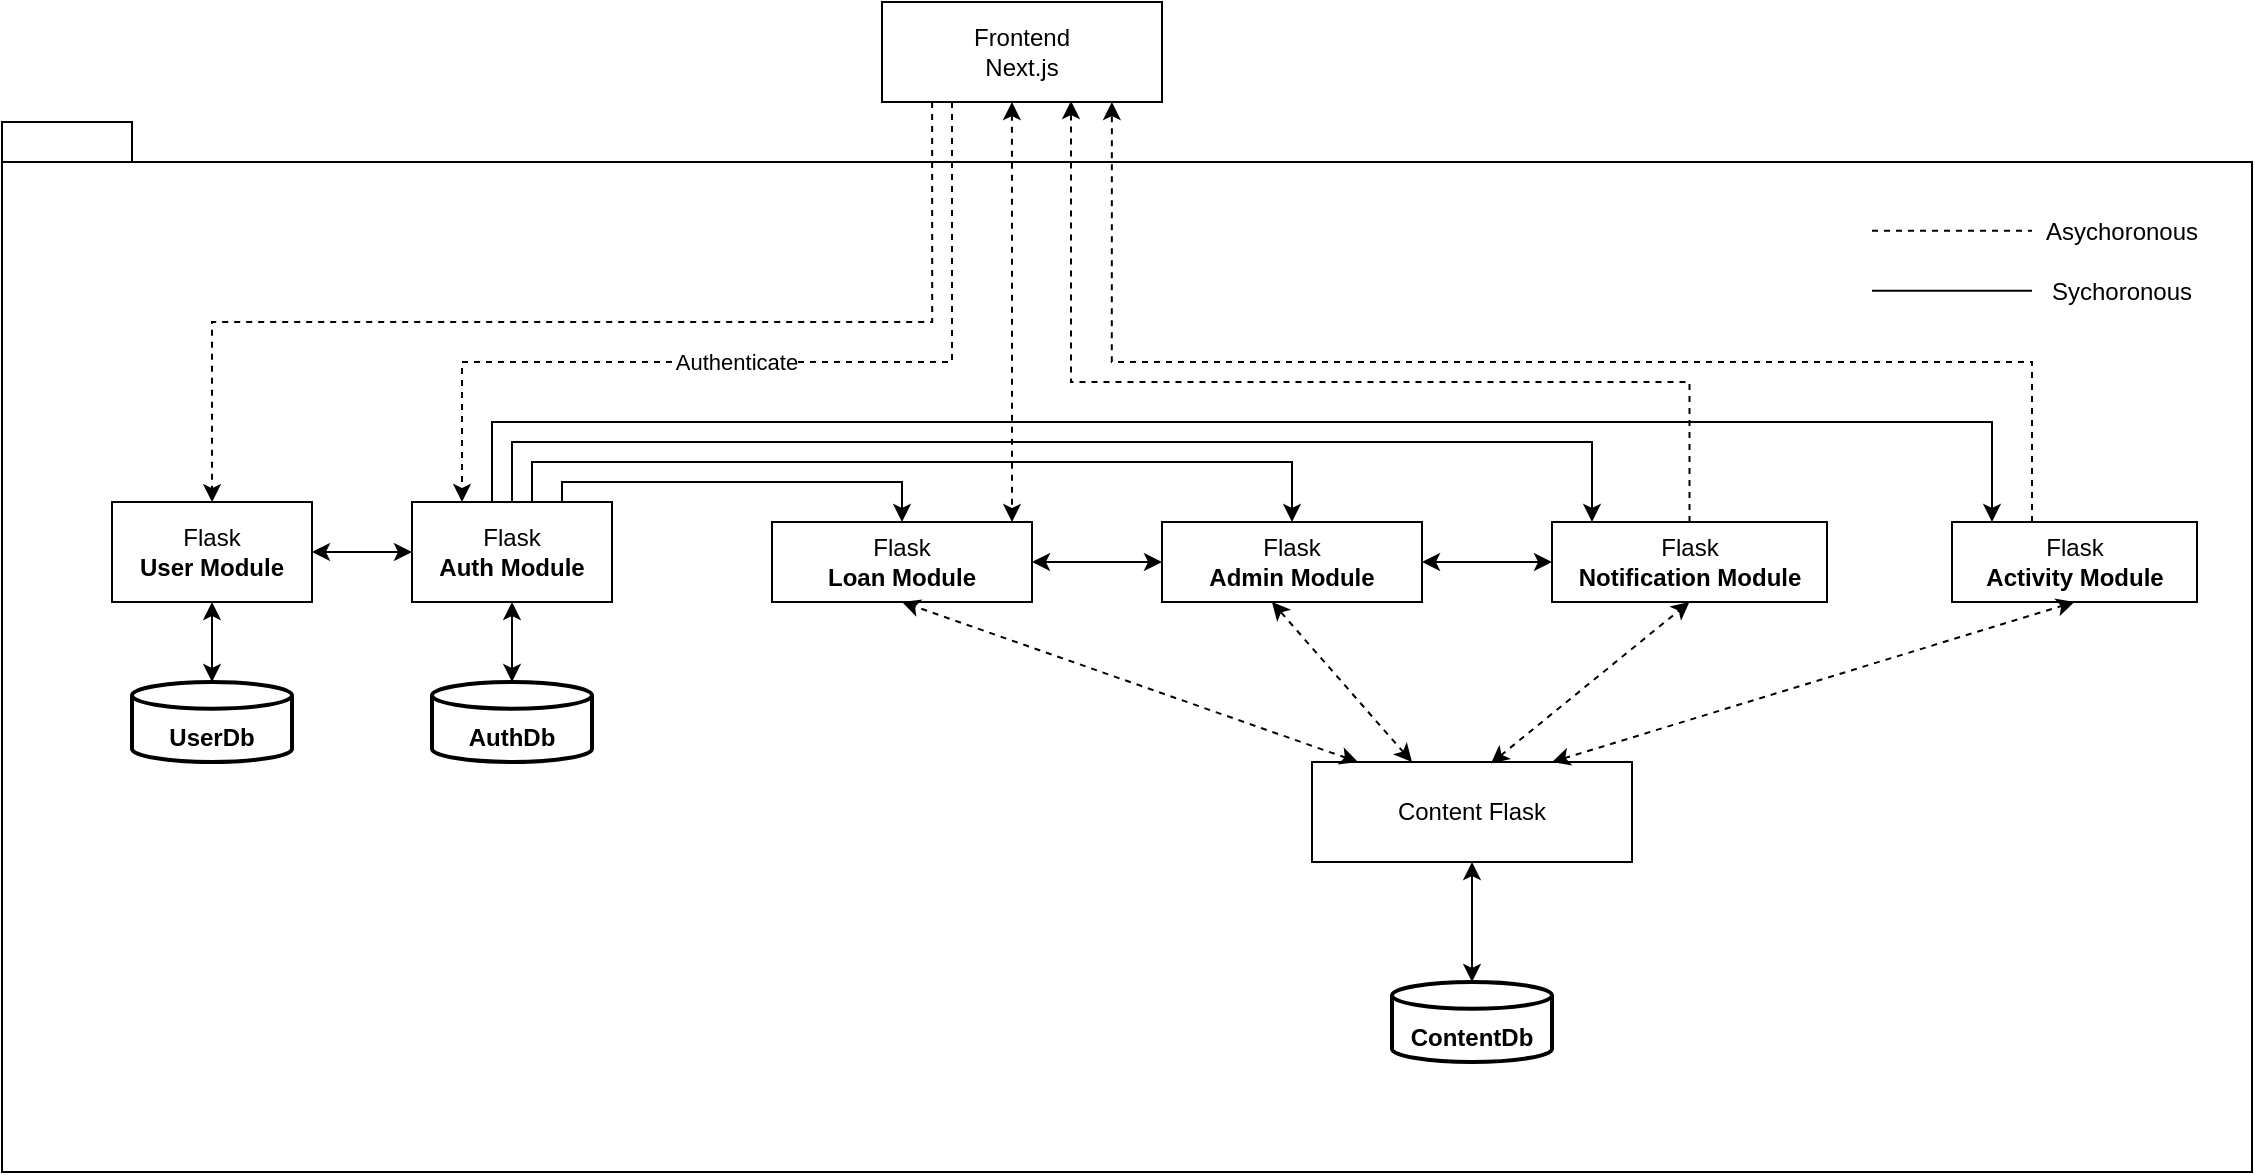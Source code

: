 <mxfile version="24.7.6">
  <diagram name="Page-1" id="XL7aOvfswbLCJt72OOd4">
    <mxGraphModel dx="993" dy="483" grid="1" gridSize="10" guides="1" tooltips="1" connect="1" arrows="1" fold="1" page="1" pageScale="1" pageWidth="850" pageHeight="1100" math="0" shadow="0">
      <root>
        <mxCell id="0" />
        <mxCell id="1" parent="0" />
        <mxCell id="dqJ6s_WNs2dBz0giZzQX-1" value="" style="rounded=0;whiteSpace=wrap;html=1;" vertex="1" parent="1">
          <mxGeometry x="105" y="100" width="1125" height="505" as="geometry" />
        </mxCell>
        <mxCell id="dqJ6s_WNs2dBz0giZzQX-4" value="" style="rounded=0;whiteSpace=wrap;html=1;" vertex="1" parent="1">
          <mxGeometry x="105" y="80" width="65" height="20" as="geometry" />
        </mxCell>
        <mxCell id="dqJ6s_WNs2dBz0giZzQX-16" value="" style="edgeStyle=orthogonalEdgeStyle;rounded=0;orthogonalLoop=1;jettySize=auto;html=1;entryX=0.129;entryY=0.344;entryDx=0;entryDy=0;entryPerimeter=0;dashed=1;exitX=0.179;exitY=1;exitDx=0;exitDy=0;exitPerimeter=0;" edge="1" parent="1" source="dqJ6s_WNs2dBz0giZzQX-5">
          <mxGeometry relative="1" as="geometry">
            <mxPoint x="570" y="100" as="sourcePoint" />
            <mxPoint x="210.015" y="270.08" as="targetPoint" />
            <Array as="points">
              <mxPoint x="570" y="180" />
              <mxPoint x="210" y="180" />
            </Array>
          </mxGeometry>
        </mxCell>
        <mxCell id="dqJ6s_WNs2dBz0giZzQX-61" style="edgeStyle=orthogonalEdgeStyle;rounded=0;orthogonalLoop=1;jettySize=auto;html=1;entryX=0.25;entryY=0;entryDx=0;entryDy=0;exitX=0.25;exitY=1;exitDx=0;exitDy=0;dashed=1;" edge="1" parent="1" source="dqJ6s_WNs2dBz0giZzQX-5" target="dqJ6s_WNs2dBz0giZzQX-11">
          <mxGeometry relative="1" as="geometry">
            <Array as="points">
              <mxPoint x="580" y="200" />
              <mxPoint x="335" y="200" />
            </Array>
          </mxGeometry>
        </mxCell>
        <mxCell id="dqJ6s_WNs2dBz0giZzQX-62" value="Authenticate" style="edgeLabel;html=1;align=center;verticalAlign=middle;resizable=0;points=[];" vertex="1" connectable="0" parent="dqJ6s_WNs2dBz0giZzQX-61">
          <mxGeometry x="0.479" y="5" relative="1" as="geometry">
            <mxPoint x="91" y="-5" as="offset" />
          </mxGeometry>
        </mxCell>
        <mxCell id="dqJ6s_WNs2dBz0giZzQX-5" value="&lt;div&gt;Frontend &lt;br&gt;&lt;/div&gt;&lt;div&gt;Next.js&lt;br&gt;&lt;/div&gt;" style="rounded=0;whiteSpace=wrap;html=1;" vertex="1" parent="1">
          <mxGeometry x="545" y="20" width="140" height="50" as="geometry" />
        </mxCell>
        <mxCell id="dqJ6s_WNs2dBz0giZzQX-6" value="&lt;div&gt;&lt;br&gt;&lt;/div&gt;&lt;div&gt;&lt;b&gt;UserDb&lt;/b&gt;&lt;/div&gt;" style="strokeWidth=2;html=1;shape=mxgraph.flowchart.database;whiteSpace=wrap;" vertex="1" parent="1">
          <mxGeometry x="170" y="360" width="80" height="40" as="geometry" />
        </mxCell>
        <mxCell id="dqJ6s_WNs2dBz0giZzQX-7" value="&lt;div&gt;&lt;b&gt;&lt;br&gt;&lt;/b&gt;&lt;/div&gt;&lt;div&gt;&lt;b&gt;AuthDb&lt;/b&gt;&lt;/div&gt;" style="strokeWidth=2;html=1;shape=mxgraph.flowchart.database;whiteSpace=wrap;" vertex="1" parent="1">
          <mxGeometry x="320" y="360" width="80" height="40" as="geometry" />
        </mxCell>
        <mxCell id="dqJ6s_WNs2dBz0giZzQX-12" value="" style="edgeStyle=orthogonalEdgeStyle;rounded=0;orthogonalLoop=1;jettySize=auto;html=1;startArrow=classic;startFill=1;" edge="1" parent="1" source="dqJ6s_WNs2dBz0giZzQX-10" target="dqJ6s_WNs2dBz0giZzQX-6">
          <mxGeometry relative="1" as="geometry" />
        </mxCell>
        <mxCell id="dqJ6s_WNs2dBz0giZzQX-15" value="" style="edgeStyle=orthogonalEdgeStyle;rounded=0;orthogonalLoop=1;jettySize=auto;html=1;startArrow=classic;startFill=1;" edge="1" parent="1" source="dqJ6s_WNs2dBz0giZzQX-10" target="dqJ6s_WNs2dBz0giZzQX-11">
          <mxGeometry relative="1" as="geometry" />
        </mxCell>
        <mxCell id="dqJ6s_WNs2dBz0giZzQX-10" value="&lt;div&gt;Flask&lt;/div&gt;&lt;div&gt;&lt;b&gt;User Module&lt;/b&gt;&lt;br&gt;&lt;/div&gt;" style="rounded=0;whiteSpace=wrap;html=1;" vertex="1" parent="1">
          <mxGeometry x="160" y="270" width="100" height="50" as="geometry" />
        </mxCell>
        <mxCell id="dqJ6s_WNs2dBz0giZzQX-14" value="" style="edgeStyle=orthogonalEdgeStyle;rounded=0;orthogonalLoop=1;jettySize=auto;html=1;startArrow=classic;startFill=1;" edge="1" parent="1" source="dqJ6s_WNs2dBz0giZzQX-11" target="dqJ6s_WNs2dBz0giZzQX-7">
          <mxGeometry relative="1" as="geometry" />
        </mxCell>
        <mxCell id="dqJ6s_WNs2dBz0giZzQX-48" style="edgeStyle=orthogonalEdgeStyle;rounded=0;orthogonalLoop=1;jettySize=auto;html=1;entryX=0.5;entryY=0;entryDx=0;entryDy=0;exitX=0.75;exitY=0;exitDx=0;exitDy=0;" edge="1" parent="1" source="dqJ6s_WNs2dBz0giZzQX-11" target="dqJ6s_WNs2dBz0giZzQX-31">
          <mxGeometry relative="1" as="geometry">
            <Array as="points">
              <mxPoint x="385" y="260" />
              <mxPoint x="555" y="260" />
            </Array>
          </mxGeometry>
        </mxCell>
        <mxCell id="dqJ6s_WNs2dBz0giZzQX-49" style="edgeStyle=orthogonalEdgeStyle;rounded=0;orthogonalLoop=1;jettySize=auto;html=1;entryX=0.5;entryY=0;entryDx=0;entryDy=0;exitX=1;exitY=0;exitDx=0;exitDy=0;" edge="1" parent="1" source="dqJ6s_WNs2dBz0giZzQX-11" target="dqJ6s_WNs2dBz0giZzQX-32">
          <mxGeometry relative="1" as="geometry">
            <Array as="points">
              <mxPoint x="370" y="270" />
              <mxPoint x="370" y="250" />
              <mxPoint x="750" y="250" />
            </Array>
          </mxGeometry>
        </mxCell>
        <mxCell id="dqJ6s_WNs2dBz0giZzQX-11" value="&lt;div&gt;Flask&lt;/div&gt;&lt;div&gt;&lt;b&gt;Auth Module&lt;/b&gt;&lt;br&gt;&lt;/div&gt;" style="rounded=0;whiteSpace=wrap;html=1;" vertex="1" parent="1">
          <mxGeometry x="310" y="270" width="100" height="50" as="geometry" />
        </mxCell>
        <mxCell id="dqJ6s_WNs2dBz0giZzQX-21" value="" style="endArrow=none;html=1;rounded=0;" edge="1" parent="1">
          <mxGeometry width="50" height="50" relative="1" as="geometry">
            <mxPoint x="1040" y="164.38" as="sourcePoint" />
            <mxPoint x="1120" y="164.38" as="targetPoint" />
          </mxGeometry>
        </mxCell>
        <mxCell id="dqJ6s_WNs2dBz0giZzQX-24" value="" style="endArrow=none;html=1;rounded=0;dashed=1;" edge="1" parent="1">
          <mxGeometry width="50" height="50" relative="1" as="geometry">
            <mxPoint x="1040" y="134.38" as="sourcePoint" />
            <mxPoint x="1120" y="134.38" as="targetPoint" />
            <Array as="points" />
          </mxGeometry>
        </mxCell>
        <mxCell id="dqJ6s_WNs2dBz0giZzQX-26" value="Asychoronous" style="text;html=1;align=center;verticalAlign=middle;whiteSpace=wrap;rounded=0;" vertex="1" parent="1">
          <mxGeometry x="1120" y="120" width="90" height="30" as="geometry" />
        </mxCell>
        <mxCell id="dqJ6s_WNs2dBz0giZzQX-27" value="Sychoronous" style="text;html=1;align=center;verticalAlign=middle;whiteSpace=wrap;rounded=0;" vertex="1" parent="1">
          <mxGeometry x="1120" y="150" width="90" height="30" as="geometry" />
        </mxCell>
        <mxCell id="dqJ6s_WNs2dBz0giZzQX-36" value="" style="edgeStyle=orthogonalEdgeStyle;rounded=0;orthogonalLoop=1;jettySize=auto;html=1;startArrow=classic;startFill=1;" edge="1" parent="1" source="dqJ6s_WNs2dBz0giZzQX-29" target="dqJ6s_WNs2dBz0giZzQX-30">
          <mxGeometry relative="1" as="geometry" />
        </mxCell>
        <mxCell id="dqJ6s_WNs2dBz0giZzQX-29" value="&lt;div&gt;&lt;b&gt;&lt;br&gt;&lt;/b&gt;&lt;/div&gt;&lt;div&gt;&lt;b&gt;ContentDb&lt;/b&gt;&lt;/div&gt;" style="strokeWidth=2;html=1;shape=mxgraph.flowchart.database;whiteSpace=wrap;" vertex="1" parent="1">
          <mxGeometry x="800" y="510" width="80" height="40" as="geometry" />
        </mxCell>
        <mxCell id="dqJ6s_WNs2dBz0giZzQX-30" value="Content Flask" style="rounded=0;whiteSpace=wrap;html=1;" vertex="1" parent="1">
          <mxGeometry x="760" y="400" width="160" height="50" as="geometry" />
        </mxCell>
        <mxCell id="dqJ6s_WNs2dBz0giZzQX-31" value="&lt;div&gt;Flask&lt;/div&gt;&lt;div&gt;&lt;b&gt;Loan Module&lt;/b&gt;&lt;br&gt;&lt;/div&gt;" style="rounded=0;whiteSpace=wrap;html=1;" vertex="1" parent="1">
          <mxGeometry x="490" y="280" width="130" height="40" as="geometry" />
        </mxCell>
        <mxCell id="dqJ6s_WNs2dBz0giZzQX-46" style="edgeStyle=orthogonalEdgeStyle;rounded=0;orthogonalLoop=1;jettySize=auto;html=1;entryX=1;entryY=0.5;entryDx=0;entryDy=0;startArrow=classic;startFill=1;" edge="1" parent="1" source="dqJ6s_WNs2dBz0giZzQX-32" target="dqJ6s_WNs2dBz0giZzQX-31">
          <mxGeometry relative="1" as="geometry" />
        </mxCell>
        <mxCell id="dqJ6s_WNs2dBz0giZzQX-47" value="" style="edgeStyle=orthogonalEdgeStyle;rounded=0;orthogonalLoop=1;jettySize=auto;html=1;startArrow=classic;startFill=1;" edge="1" parent="1" source="dqJ6s_WNs2dBz0giZzQX-32" target="dqJ6s_WNs2dBz0giZzQX-33">
          <mxGeometry relative="1" as="geometry" />
        </mxCell>
        <mxCell id="dqJ6s_WNs2dBz0giZzQX-32" value="&lt;div&gt;Flask&lt;/div&gt;&lt;div&gt;&lt;b&gt;Admin Module&lt;/b&gt;&lt;br&gt;&lt;/div&gt;" style="rounded=0;whiteSpace=wrap;html=1;" vertex="1" parent="1">
          <mxGeometry x="685" y="280" width="130" height="40" as="geometry" />
        </mxCell>
        <mxCell id="dqJ6s_WNs2dBz0giZzQX-33" value="&lt;div&gt;Flask&lt;/div&gt;&lt;div&gt;&lt;b&gt;Notification Module&lt;/b&gt;&lt;br&gt;&lt;/div&gt;" style="rounded=0;whiteSpace=wrap;html=1;" vertex="1" parent="1">
          <mxGeometry x="880" y="280" width="137.5" height="40" as="geometry" />
        </mxCell>
        <mxCell id="dqJ6s_WNs2dBz0giZzQX-35" value="&lt;div&gt;Flask&lt;/div&gt;&lt;div&gt;&lt;b&gt;Activity Module&lt;/b&gt;&lt;br&gt;&lt;/div&gt;" style="rounded=0;whiteSpace=wrap;html=1;" vertex="1" parent="1">
          <mxGeometry x="1080" y="280" width="122.5" height="40" as="geometry" />
        </mxCell>
        <mxCell id="dqJ6s_WNs2dBz0giZzQX-39" value="" style="endArrow=classic;startArrow=classic;html=1;rounded=0;entryX=0.5;entryY=1;entryDx=0;entryDy=0;dashed=1;" edge="1" parent="1" target="dqJ6s_WNs2dBz0giZzQX-31">
          <mxGeometry width="50" height="50" relative="1" as="geometry">
            <mxPoint x="783" y="400" as="sourcePoint" />
            <mxPoint x="600" y="350" as="targetPoint" />
          </mxGeometry>
        </mxCell>
        <mxCell id="dqJ6s_WNs2dBz0giZzQX-41" value="" style="endArrow=classic;startArrow=classic;html=1;rounded=0;dashed=1;entryX=0.5;entryY=1;entryDx=0;entryDy=0;exitX=0.75;exitY=0;exitDx=0;exitDy=0;" edge="1" parent="1" source="dqJ6s_WNs2dBz0giZzQX-30" target="dqJ6s_WNs2dBz0giZzQX-35">
          <mxGeometry width="50" height="50" relative="1" as="geometry">
            <mxPoint x="840" y="400" as="sourcePoint" />
            <mxPoint x="990" y="320" as="targetPoint" />
          </mxGeometry>
        </mxCell>
        <mxCell id="dqJ6s_WNs2dBz0giZzQX-44" value="" style="endArrow=classic;startArrow=classic;html=1;rounded=0;entryX=0.423;entryY=1;entryDx=0;entryDy=0;entryPerimeter=0;dashed=1;" edge="1" parent="1" target="dqJ6s_WNs2dBz0giZzQX-32">
          <mxGeometry width="50" height="50" relative="1" as="geometry">
            <mxPoint x="810" y="400" as="sourcePoint" />
            <mxPoint x="800" y="370" as="targetPoint" />
          </mxGeometry>
        </mxCell>
        <mxCell id="dqJ6s_WNs2dBz0giZzQX-45" value="" style="endArrow=classic;startArrow=classic;html=1;rounded=0;entryX=0.5;entryY=1;entryDx=0;entryDy=0;exitX=0.559;exitY=0.015;exitDx=0;exitDy=0;exitPerimeter=0;dashed=1;" edge="1" parent="1" source="dqJ6s_WNs2dBz0giZzQX-30" target="dqJ6s_WNs2dBz0giZzQX-33">
          <mxGeometry width="50" height="50" relative="1" as="geometry">
            <mxPoint x="750" y="420" as="sourcePoint" />
            <mxPoint x="800" y="370" as="targetPoint" />
          </mxGeometry>
        </mxCell>
        <mxCell id="dqJ6s_WNs2dBz0giZzQX-51" style="edgeStyle=orthogonalEdgeStyle;rounded=0;orthogonalLoop=1;jettySize=auto;html=1;exitX=0.5;exitY=0;exitDx=0;exitDy=0;" edge="1" parent="1" source="dqJ6s_WNs2dBz0giZzQX-11">
          <mxGeometry relative="1" as="geometry">
            <mxPoint x="385" y="280.0" as="sourcePoint" />
            <mxPoint x="900" y="280" as="targetPoint" />
            <Array as="points">
              <mxPoint x="360" y="240" />
              <mxPoint x="900" y="240" />
              <mxPoint x="900" y="280" />
            </Array>
          </mxGeometry>
        </mxCell>
        <mxCell id="dqJ6s_WNs2dBz0giZzQX-52" style="edgeStyle=orthogonalEdgeStyle;rounded=0;orthogonalLoop=1;jettySize=auto;html=1;exitX=0.4;exitY=0;exitDx=0;exitDy=0;exitPerimeter=0;" edge="1" parent="1" source="dqJ6s_WNs2dBz0giZzQX-11">
          <mxGeometry relative="1" as="geometry">
            <mxPoint x="1100" y="280" as="targetPoint" />
            <Array as="points">
              <mxPoint x="350" y="230" />
              <mxPoint x="1100" y="230" />
              <mxPoint x="1100" y="280" />
            </Array>
          </mxGeometry>
        </mxCell>
        <mxCell id="dqJ6s_WNs2dBz0giZzQX-54" style="edgeStyle=orthogonalEdgeStyle;rounded=0;orthogonalLoop=1;jettySize=auto;html=1;dashed=1;startArrow=classic;startFill=1;exitX=0.464;exitY=1;exitDx=0;exitDy=0;exitPerimeter=0;" edge="1" parent="1" source="dqJ6s_WNs2dBz0giZzQX-5">
          <mxGeometry relative="1" as="geometry">
            <mxPoint x="610" y="80" as="sourcePoint" />
            <mxPoint x="610" y="280" as="targetPoint" />
            <Array as="points" />
          </mxGeometry>
        </mxCell>
        <mxCell id="dqJ6s_WNs2dBz0giZzQX-57" style="edgeStyle=orthogonalEdgeStyle;rounded=0;orthogonalLoop=1;jettySize=auto;html=1;dashed=1;entryX=0.821;entryY=1;entryDx=0;entryDy=0;entryPerimeter=0;" edge="1" parent="1" source="dqJ6s_WNs2dBz0giZzQX-35" target="dqJ6s_WNs2dBz0giZzQX-5">
          <mxGeometry relative="1" as="geometry">
            <mxPoint x="660" y="80" as="targetPoint" />
            <Array as="points">
              <mxPoint x="1120" y="200" />
              <mxPoint x="660" y="200" />
            </Array>
          </mxGeometry>
        </mxCell>
        <mxCell id="dqJ6s_WNs2dBz0giZzQX-72" style="edgeStyle=orthogonalEdgeStyle;rounded=0;orthogonalLoop=1;jettySize=auto;html=1;entryX=0.675;entryY=0.99;entryDx=0;entryDy=0;entryPerimeter=0;dashed=1;" edge="1" parent="1" source="dqJ6s_WNs2dBz0giZzQX-33" target="dqJ6s_WNs2dBz0giZzQX-5">
          <mxGeometry relative="1" as="geometry">
            <Array as="points">
              <mxPoint x="949" y="210" />
              <mxPoint x="640" y="210" />
            </Array>
          </mxGeometry>
        </mxCell>
      </root>
    </mxGraphModel>
  </diagram>
</mxfile>
